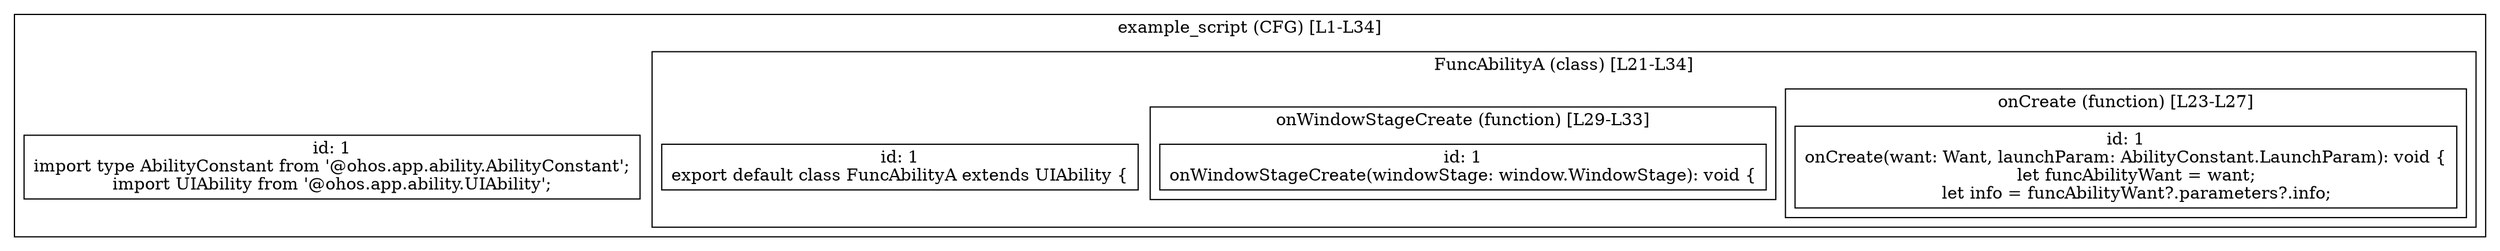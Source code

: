 digraph "115.ts" {
  subgraph "cluster_1" {
    label="example_script (CFG) [L1-L34]";
    node_1_1 [label="id: 1\nimport type AbilityConstant from '@ohos.app.ability.AbilityConstant';
import UIAbility from '@ohos.app.ability.UIAbility';", shape=box];
  subgraph "cluster_2" {
    label="FuncAbilityA (class) [L21-L34]";
    node_2_1 [label="id: 1\nexport default class FuncAbilityA extends UIAbility {", shape=box];
  subgraph "cluster_3" {
    label="onCreate (function) [L23-L27]";
    node_3_1 [label="id: 1\nonCreate(want: Want, launchParam: AbilityConstant.LaunchParam): void {
    let funcAbilityWant = want;
    let info = funcAbilityWant?.parameters?.info;", shape=box];
  }
  subgraph "cluster_4" {
    label="onWindowStageCreate (function) [L29-L33]";
    node_4_1 [label="id: 1\nonWindowStageCreate(windowStage: window.WindowStage): void {", shape=box];
  }
  }
  }
}